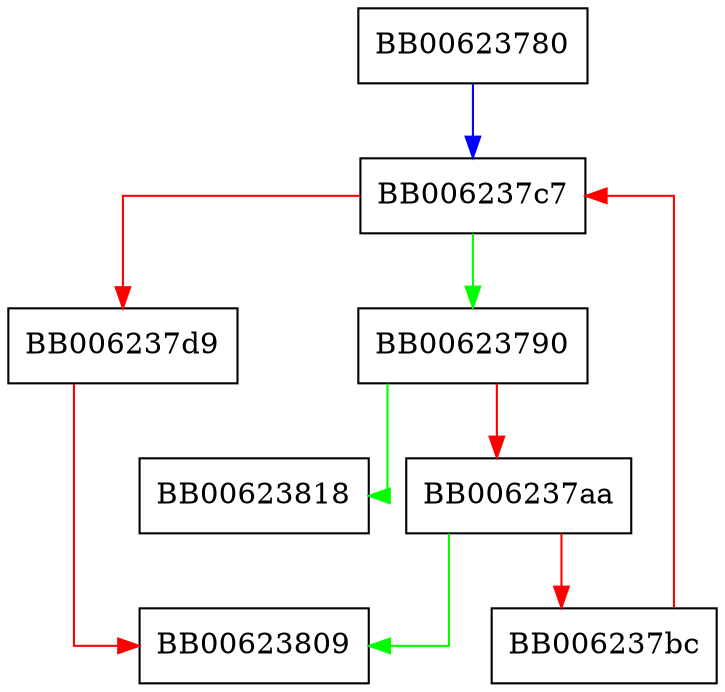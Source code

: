 digraph PKCS7_find_digest {
  node [shape="box"];
  graph [splines=ortho];
  BB00623780 -> BB006237c7 [color="blue"];
  BB00623790 -> BB00623818 [color="green"];
  BB00623790 -> BB006237aa [color="red"];
  BB006237aa -> BB00623809 [color="green"];
  BB006237aa -> BB006237bc [color="red"];
  BB006237bc -> BB006237c7 [color="red"];
  BB006237c7 -> BB00623790 [color="green"];
  BB006237c7 -> BB006237d9 [color="red"];
  BB006237d9 -> BB00623809 [color="red"];
}